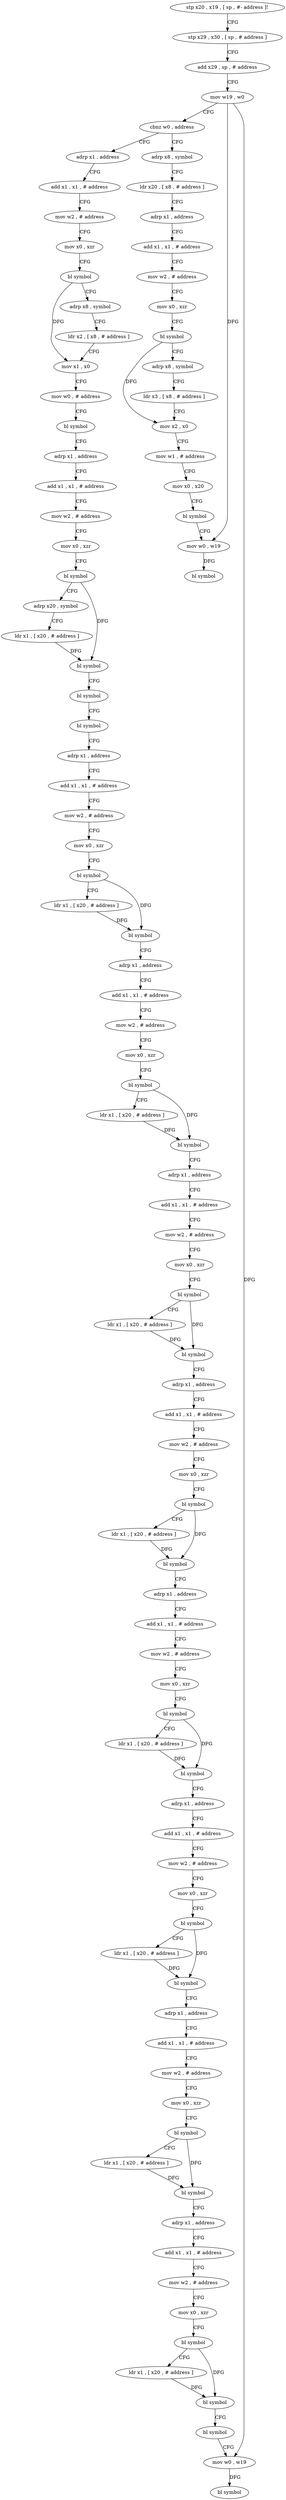 digraph "func" {
"4201292" [label = "stp x20 , x19 , [ sp , #- address ]!" ]
"4201296" [label = "stp x29 , x30 , [ sp , # address ]" ]
"4201300" [label = "add x29 , sp , # address" ]
"4201304" [label = "mov w19 , w0" ]
"4201308" [label = "cbnz w0 , address" ]
"4201628" [label = "adrp x8 , symbol" ]
"4201312" [label = "adrp x1 , address" ]
"4201632" [label = "ldr x20 , [ x8 , # address ]" ]
"4201636" [label = "adrp x1 , address" ]
"4201640" [label = "add x1 , x1 , # address" ]
"4201644" [label = "mov w2 , # address" ]
"4201648" [label = "mov x0 , xzr" ]
"4201652" [label = "bl symbol" ]
"4201656" [label = "adrp x8 , symbol" ]
"4201660" [label = "ldr x3 , [ x8 , # address ]" ]
"4201664" [label = "mov x2 , x0" ]
"4201668" [label = "mov w1 , # address" ]
"4201672" [label = "mov x0 , x20" ]
"4201676" [label = "bl symbol" ]
"4201680" [label = "mov w0 , w19" ]
"4201684" [label = "bl symbol" ]
"4201316" [label = "add x1 , x1 , # address" ]
"4201320" [label = "mov w2 , # address" ]
"4201324" [label = "mov x0 , xzr" ]
"4201328" [label = "bl symbol" ]
"4201332" [label = "adrp x8 , symbol" ]
"4201336" [label = "ldr x2 , [ x8 , # address ]" ]
"4201340" [label = "mov x1 , x0" ]
"4201344" [label = "mov w0 , # address" ]
"4201348" [label = "bl symbol" ]
"4201352" [label = "adrp x1 , address" ]
"4201356" [label = "add x1 , x1 , # address" ]
"4201360" [label = "mov w2 , # address" ]
"4201364" [label = "mov x0 , xzr" ]
"4201368" [label = "bl symbol" ]
"4201372" [label = "adrp x20 , symbol" ]
"4201376" [label = "ldr x1 , [ x20 , # address ]" ]
"4201380" [label = "bl symbol" ]
"4201384" [label = "bl symbol" ]
"4201388" [label = "bl symbol" ]
"4201392" [label = "adrp x1 , address" ]
"4201396" [label = "add x1 , x1 , # address" ]
"4201400" [label = "mov w2 , # address" ]
"4201404" [label = "mov x0 , xzr" ]
"4201408" [label = "bl symbol" ]
"4201412" [label = "ldr x1 , [ x20 , # address ]" ]
"4201416" [label = "bl symbol" ]
"4201420" [label = "adrp x1 , address" ]
"4201424" [label = "add x1 , x1 , # address" ]
"4201428" [label = "mov w2 , # address" ]
"4201432" [label = "mov x0 , xzr" ]
"4201436" [label = "bl symbol" ]
"4201440" [label = "ldr x1 , [ x20 , # address ]" ]
"4201444" [label = "bl symbol" ]
"4201448" [label = "adrp x1 , address" ]
"4201452" [label = "add x1 , x1 , # address" ]
"4201456" [label = "mov w2 , # address" ]
"4201460" [label = "mov x0 , xzr" ]
"4201464" [label = "bl symbol" ]
"4201468" [label = "ldr x1 , [ x20 , # address ]" ]
"4201472" [label = "bl symbol" ]
"4201476" [label = "adrp x1 , address" ]
"4201480" [label = "add x1 , x1 , # address" ]
"4201484" [label = "mov w2 , # address" ]
"4201488" [label = "mov x0 , xzr" ]
"4201492" [label = "bl symbol" ]
"4201496" [label = "ldr x1 , [ x20 , # address ]" ]
"4201500" [label = "bl symbol" ]
"4201504" [label = "adrp x1 , address" ]
"4201508" [label = "add x1 , x1 , # address" ]
"4201512" [label = "mov w2 , # address" ]
"4201516" [label = "mov x0 , xzr" ]
"4201520" [label = "bl symbol" ]
"4201524" [label = "ldr x1 , [ x20 , # address ]" ]
"4201528" [label = "bl symbol" ]
"4201532" [label = "adrp x1 , address" ]
"4201536" [label = "add x1 , x1 , # address" ]
"4201540" [label = "mov w2 , # address" ]
"4201544" [label = "mov x0 , xzr" ]
"4201548" [label = "bl symbol" ]
"4201552" [label = "ldr x1 , [ x20 , # address ]" ]
"4201556" [label = "bl symbol" ]
"4201560" [label = "adrp x1 , address" ]
"4201564" [label = "add x1 , x1 , # address" ]
"4201568" [label = "mov w2 , # address" ]
"4201572" [label = "mov x0 , xzr" ]
"4201576" [label = "bl symbol" ]
"4201580" [label = "ldr x1 , [ x20 , # address ]" ]
"4201584" [label = "bl symbol" ]
"4201588" [label = "adrp x1 , address" ]
"4201592" [label = "add x1 , x1 , # address" ]
"4201596" [label = "mov w2 , # address" ]
"4201600" [label = "mov x0 , xzr" ]
"4201604" [label = "bl symbol" ]
"4201608" [label = "ldr x1 , [ x20 , # address ]" ]
"4201612" [label = "bl symbol" ]
"4201616" [label = "bl symbol" ]
"4201620" [label = "mov w0 , w19" ]
"4201624" [label = "bl symbol" ]
"4201292" -> "4201296" [ label = "CFG" ]
"4201296" -> "4201300" [ label = "CFG" ]
"4201300" -> "4201304" [ label = "CFG" ]
"4201304" -> "4201308" [ label = "CFG" ]
"4201304" -> "4201680" [ label = "DFG" ]
"4201304" -> "4201620" [ label = "DFG" ]
"4201308" -> "4201628" [ label = "CFG" ]
"4201308" -> "4201312" [ label = "CFG" ]
"4201628" -> "4201632" [ label = "CFG" ]
"4201312" -> "4201316" [ label = "CFG" ]
"4201632" -> "4201636" [ label = "CFG" ]
"4201636" -> "4201640" [ label = "CFG" ]
"4201640" -> "4201644" [ label = "CFG" ]
"4201644" -> "4201648" [ label = "CFG" ]
"4201648" -> "4201652" [ label = "CFG" ]
"4201652" -> "4201656" [ label = "CFG" ]
"4201652" -> "4201664" [ label = "DFG" ]
"4201656" -> "4201660" [ label = "CFG" ]
"4201660" -> "4201664" [ label = "CFG" ]
"4201664" -> "4201668" [ label = "CFG" ]
"4201668" -> "4201672" [ label = "CFG" ]
"4201672" -> "4201676" [ label = "CFG" ]
"4201676" -> "4201680" [ label = "CFG" ]
"4201680" -> "4201684" [ label = "DFG" ]
"4201316" -> "4201320" [ label = "CFG" ]
"4201320" -> "4201324" [ label = "CFG" ]
"4201324" -> "4201328" [ label = "CFG" ]
"4201328" -> "4201332" [ label = "CFG" ]
"4201328" -> "4201340" [ label = "DFG" ]
"4201332" -> "4201336" [ label = "CFG" ]
"4201336" -> "4201340" [ label = "CFG" ]
"4201340" -> "4201344" [ label = "CFG" ]
"4201344" -> "4201348" [ label = "CFG" ]
"4201348" -> "4201352" [ label = "CFG" ]
"4201352" -> "4201356" [ label = "CFG" ]
"4201356" -> "4201360" [ label = "CFG" ]
"4201360" -> "4201364" [ label = "CFG" ]
"4201364" -> "4201368" [ label = "CFG" ]
"4201368" -> "4201372" [ label = "CFG" ]
"4201368" -> "4201380" [ label = "DFG" ]
"4201372" -> "4201376" [ label = "CFG" ]
"4201376" -> "4201380" [ label = "DFG" ]
"4201380" -> "4201384" [ label = "CFG" ]
"4201384" -> "4201388" [ label = "CFG" ]
"4201388" -> "4201392" [ label = "CFG" ]
"4201392" -> "4201396" [ label = "CFG" ]
"4201396" -> "4201400" [ label = "CFG" ]
"4201400" -> "4201404" [ label = "CFG" ]
"4201404" -> "4201408" [ label = "CFG" ]
"4201408" -> "4201412" [ label = "CFG" ]
"4201408" -> "4201416" [ label = "DFG" ]
"4201412" -> "4201416" [ label = "DFG" ]
"4201416" -> "4201420" [ label = "CFG" ]
"4201420" -> "4201424" [ label = "CFG" ]
"4201424" -> "4201428" [ label = "CFG" ]
"4201428" -> "4201432" [ label = "CFG" ]
"4201432" -> "4201436" [ label = "CFG" ]
"4201436" -> "4201440" [ label = "CFG" ]
"4201436" -> "4201444" [ label = "DFG" ]
"4201440" -> "4201444" [ label = "DFG" ]
"4201444" -> "4201448" [ label = "CFG" ]
"4201448" -> "4201452" [ label = "CFG" ]
"4201452" -> "4201456" [ label = "CFG" ]
"4201456" -> "4201460" [ label = "CFG" ]
"4201460" -> "4201464" [ label = "CFG" ]
"4201464" -> "4201468" [ label = "CFG" ]
"4201464" -> "4201472" [ label = "DFG" ]
"4201468" -> "4201472" [ label = "DFG" ]
"4201472" -> "4201476" [ label = "CFG" ]
"4201476" -> "4201480" [ label = "CFG" ]
"4201480" -> "4201484" [ label = "CFG" ]
"4201484" -> "4201488" [ label = "CFG" ]
"4201488" -> "4201492" [ label = "CFG" ]
"4201492" -> "4201496" [ label = "CFG" ]
"4201492" -> "4201500" [ label = "DFG" ]
"4201496" -> "4201500" [ label = "DFG" ]
"4201500" -> "4201504" [ label = "CFG" ]
"4201504" -> "4201508" [ label = "CFG" ]
"4201508" -> "4201512" [ label = "CFG" ]
"4201512" -> "4201516" [ label = "CFG" ]
"4201516" -> "4201520" [ label = "CFG" ]
"4201520" -> "4201524" [ label = "CFG" ]
"4201520" -> "4201528" [ label = "DFG" ]
"4201524" -> "4201528" [ label = "DFG" ]
"4201528" -> "4201532" [ label = "CFG" ]
"4201532" -> "4201536" [ label = "CFG" ]
"4201536" -> "4201540" [ label = "CFG" ]
"4201540" -> "4201544" [ label = "CFG" ]
"4201544" -> "4201548" [ label = "CFG" ]
"4201548" -> "4201552" [ label = "CFG" ]
"4201548" -> "4201556" [ label = "DFG" ]
"4201552" -> "4201556" [ label = "DFG" ]
"4201556" -> "4201560" [ label = "CFG" ]
"4201560" -> "4201564" [ label = "CFG" ]
"4201564" -> "4201568" [ label = "CFG" ]
"4201568" -> "4201572" [ label = "CFG" ]
"4201572" -> "4201576" [ label = "CFG" ]
"4201576" -> "4201580" [ label = "CFG" ]
"4201576" -> "4201584" [ label = "DFG" ]
"4201580" -> "4201584" [ label = "DFG" ]
"4201584" -> "4201588" [ label = "CFG" ]
"4201588" -> "4201592" [ label = "CFG" ]
"4201592" -> "4201596" [ label = "CFG" ]
"4201596" -> "4201600" [ label = "CFG" ]
"4201600" -> "4201604" [ label = "CFG" ]
"4201604" -> "4201608" [ label = "CFG" ]
"4201604" -> "4201612" [ label = "DFG" ]
"4201608" -> "4201612" [ label = "DFG" ]
"4201612" -> "4201616" [ label = "CFG" ]
"4201616" -> "4201620" [ label = "CFG" ]
"4201620" -> "4201624" [ label = "DFG" ]
}
